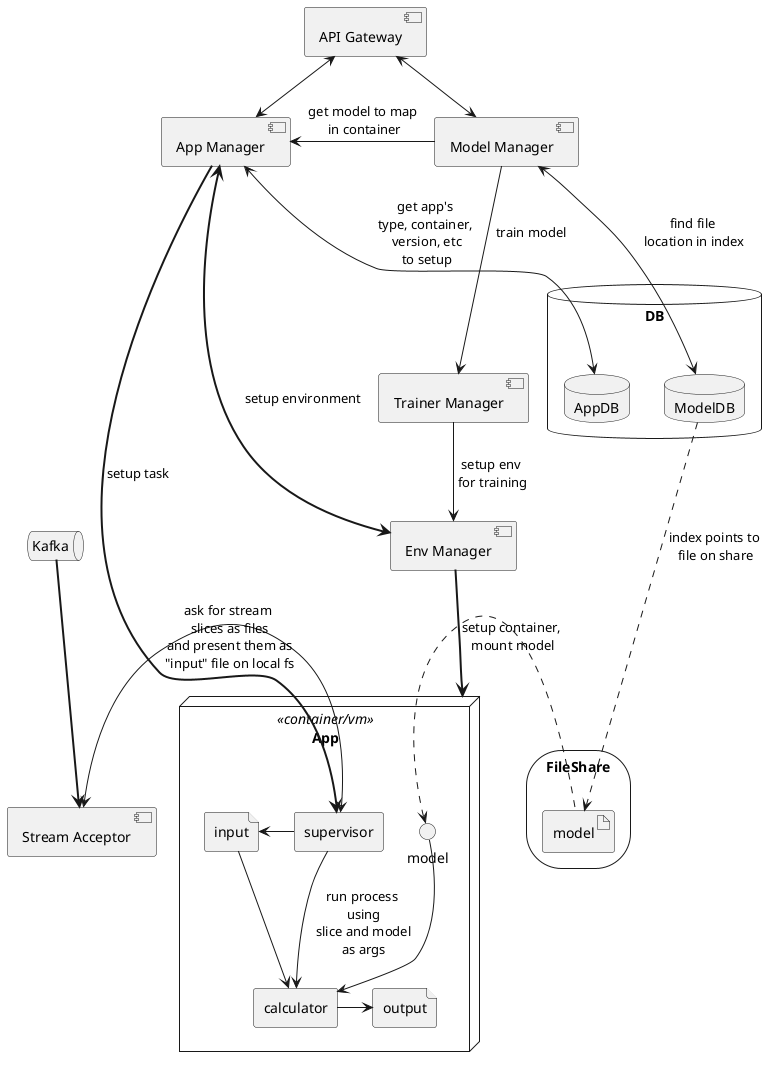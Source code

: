 @startuml

[Stream Acceptor] as sta

queue Kafka as kf

sta <=u= kf

[App Manager] as app_mgr

[Model Manager] as art_mgr

[Trainer Manager] as tr_mgr

[Env Manager] as env_mgr

[API Gateway] as api

database DB {
    database ModelDB as mdb
    database AppDB as appdb
}

storage FileShare as fs {
    artifact model
    model <.u. mdb : index points to\n file on share
}

node App <<container/vm>> {
    agent supervisor as slv
    agent calculator as calc
    () model as mi
    file input
    file output

    mi <. model

    slv -l-> input
    slv <-> sta: ask for stream\n slices as files\n and present them as\n "input" file on local fs
    slv --> calc: run process\n using\n slice and model\n as args

    calc <-u- input
    calc <-u- mi
    calc -> output
}


app_mgr <- art_mgr: get model to map\n in container
app_mgr <-> appdb: get app's\ntype, container,\n version, etc\n to setup
app_mgr <==> env_mgr: setup environment
env_mgr ==> App: setup container,\n mount model
app_mgr ==> slv: setup task

art_mgr <--> mdb: find file\n location in index
art_mgr --> tr_mgr: train model

tr_mgr --> env_mgr: setup env\n for training

api <-d-> app_mgr
api <-d-> art_mgr

@enduml
